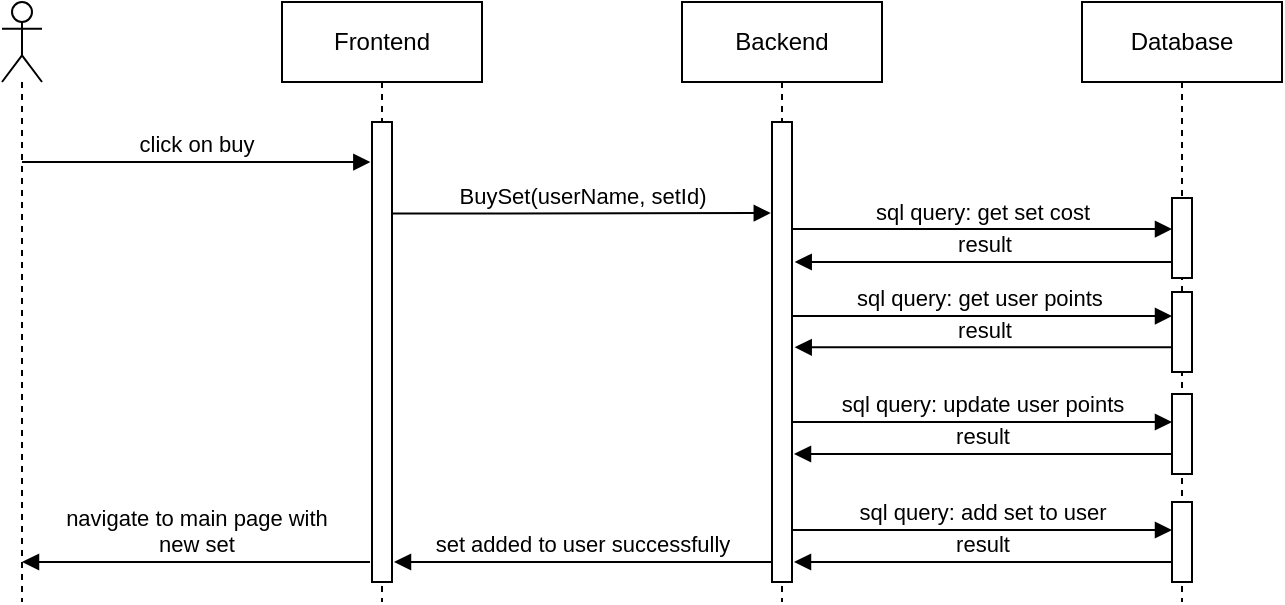 <mxfile version="14.9.9" type="device"><diagram id="tWbaAUSbpsUCn6m85x7y" name="Page-1"><mxGraphModel dx="569" dy="282" grid="1" gridSize="10" guides="1" tooltips="1" connect="1" arrows="1" fold="1" page="1" pageScale="1" pageWidth="1100" pageHeight="850" math="0" shadow="0"><root><mxCell id="0"/><mxCell id="1" parent="0"/><mxCell id="geiPaBiy6xUl0dIw9Itd-1" value="" style="shape=umlLifeline;participant=umlActor;perimeter=lifelinePerimeter;whiteSpace=wrap;html=1;container=1;collapsible=0;recursiveResize=0;verticalAlign=top;spacingTop=36;outlineConnect=0;" vertex="1" parent="1"><mxGeometry x="220" y="260" width="20" height="300" as="geometry"/></mxCell><mxCell id="geiPaBiy6xUl0dIw9Itd-2" value="click on buy" style="html=1;verticalAlign=bottom;endArrow=block;entryX=-0.083;entryY=0.087;entryDx=0;entryDy=0;entryPerimeter=0;" edge="1" parent="geiPaBiy6xUl0dIw9Itd-1" target="geiPaBiy6xUl0dIw9Itd-4"><mxGeometry width="80" relative="1" as="geometry"><mxPoint x="10" y="80" as="sourcePoint"/><mxPoint x="90" y="80" as="targetPoint"/></mxGeometry></mxCell><mxCell id="geiPaBiy6xUl0dIw9Itd-3" value="Frontend" style="shape=umlLifeline;perimeter=lifelinePerimeter;whiteSpace=wrap;html=1;container=1;collapsible=0;recursiveResize=0;outlineConnect=0;" vertex="1" parent="1"><mxGeometry x="360" y="260" width="100" height="300" as="geometry"/></mxCell><mxCell id="geiPaBiy6xUl0dIw9Itd-4" value="" style="html=1;points=[];perimeter=orthogonalPerimeter;" vertex="1" parent="geiPaBiy6xUl0dIw9Itd-3"><mxGeometry x="45" y="60" width="10" height="230" as="geometry"/></mxCell><mxCell id="geiPaBiy6xUl0dIw9Itd-5" value="Backend" style="shape=umlLifeline;perimeter=lifelinePerimeter;whiteSpace=wrap;html=1;container=1;collapsible=0;recursiveResize=0;outlineConnect=0;" vertex="1" parent="1"><mxGeometry x="560" y="260" width="100" height="300" as="geometry"/></mxCell><mxCell id="geiPaBiy6xUl0dIw9Itd-6" value="" style="html=1;points=[];perimeter=orthogonalPerimeter;" vertex="1" parent="geiPaBiy6xUl0dIw9Itd-5"><mxGeometry x="45" y="60" width="10" height="230" as="geometry"/></mxCell><mxCell id="geiPaBiy6xUl0dIw9Itd-7" value="Database" style="shape=umlLifeline;perimeter=lifelinePerimeter;whiteSpace=wrap;html=1;container=1;collapsible=0;recursiveResize=0;outlineConnect=0;" vertex="1" parent="1"><mxGeometry x="760" y="260" width="100" height="300" as="geometry"/></mxCell><mxCell id="geiPaBiy6xUl0dIw9Itd-8" value="" style="html=1;points=[];perimeter=orthogonalPerimeter;" vertex="1" parent="geiPaBiy6xUl0dIw9Itd-7"><mxGeometry x="45" y="98" width="10" height="40" as="geometry"/></mxCell><mxCell id="geiPaBiy6xUl0dIw9Itd-9" value="BuySet(userName, setId)" style="html=1;verticalAlign=bottom;endArrow=block;exitX=1.035;exitY=0.199;exitDx=0;exitDy=0;exitPerimeter=0;entryX=-0.061;entryY=0.198;entryDx=0;entryDy=0;entryPerimeter=0;" edge="1" parent="1" source="geiPaBiy6xUl0dIw9Itd-4" target="geiPaBiy6xUl0dIw9Itd-6"><mxGeometry width="80" relative="1" as="geometry"><mxPoint x="420" y="360" as="sourcePoint"/><mxPoint x="605" y="360.0" as="targetPoint"/></mxGeometry></mxCell><mxCell id="geiPaBiy6xUl0dIw9Itd-10" value="sql query: get set cost" style="html=1;verticalAlign=bottom;endArrow=block;exitX=0.968;exitY=0.272;exitDx=0;exitDy=0;exitPerimeter=0;" edge="1" parent="1"><mxGeometry width="80" relative="1" as="geometry"><mxPoint x="614.68" y="373.56" as="sourcePoint"/><mxPoint x="805" y="373.56" as="targetPoint"/></mxGeometry></mxCell><mxCell id="geiPaBiy6xUl0dIw9Itd-11" value="result" style="html=1;verticalAlign=bottom;endArrow=block;exitX=-0.036;exitY=0.834;exitDx=0;exitDy=0;exitPerimeter=0;" edge="1" parent="1"><mxGeometry width="80" relative="1" as="geometry"><mxPoint x="804.64" y="486.04" as="sourcePoint"/><mxPoint x="616" y="486.0" as="targetPoint"/><Array as="points"><mxPoint x="616" y="486"/></Array></mxGeometry></mxCell><mxCell id="geiPaBiy6xUl0dIw9Itd-12" value="set added to user successfully" style="html=1;verticalAlign=bottom;endArrow=block;exitX=-0.036;exitY=0.834;exitDx=0;exitDy=0;exitPerimeter=0;" edge="1" parent="1"><mxGeometry width="80" relative="1" as="geometry"><mxPoint x="604.64" y="540.04" as="sourcePoint"/><mxPoint x="416" y="540" as="targetPoint"/><Array as="points"><mxPoint x="416" y="540"/></Array></mxGeometry></mxCell><mxCell id="geiPaBiy6xUl0dIw9Itd-13" value="navigate to main page with&lt;br&gt;new set" style="html=1;verticalAlign=bottom;endArrow=block;" edge="1" parent="1"><mxGeometry width="80" relative="1" as="geometry"><mxPoint x="404" y="540" as="sourcePoint"/><mxPoint x="230" y="540.0" as="targetPoint"/><Array as="points"><mxPoint x="230" y="540"/></Array></mxGeometry></mxCell><mxCell id="geiPaBiy6xUl0dIw9Itd-15" value="" style="html=1;points=[];perimeter=orthogonalPerimeter;" vertex="1" parent="1"><mxGeometry x="805" y="405" width="10" height="40" as="geometry"/></mxCell><mxCell id="geiPaBiy6xUl0dIw9Itd-16" value="" style="html=1;points=[];perimeter=orthogonalPerimeter;" vertex="1" parent="1"><mxGeometry x="805" y="456" width="10" height="40" as="geometry"/></mxCell><mxCell id="geiPaBiy6xUl0dIw9Itd-17" value="result" style="html=1;verticalAlign=bottom;endArrow=block;exitX=-0.036;exitY=0.834;exitDx=0;exitDy=0;exitPerimeter=0;" edge="1" parent="1"><mxGeometry width="80" relative="1" as="geometry"><mxPoint x="805.0" y="390.04" as="sourcePoint"/><mxPoint x="616.36" y="390.0" as="targetPoint"/><Array as="points"><mxPoint x="616.36" y="390"/></Array></mxGeometry></mxCell><mxCell id="geiPaBiy6xUl0dIw9Itd-19" value="sql query: get user points&amp;nbsp;" style="html=1;verticalAlign=bottom;endArrow=block;exitX=0.968;exitY=0.272;exitDx=0;exitDy=0;exitPerimeter=0;" edge="1" parent="1"><mxGeometry width="80" relative="1" as="geometry"><mxPoint x="614.68" y="417.03" as="sourcePoint"/><mxPoint x="805" y="417.03" as="targetPoint"/></mxGeometry></mxCell><mxCell id="geiPaBiy6xUl0dIw9Itd-20" value="result" style="html=1;verticalAlign=bottom;endArrow=block;exitX=-0.036;exitY=0.834;exitDx=0;exitDy=0;exitPerimeter=0;" edge="1" parent="1"><mxGeometry width="80" relative="1" as="geometry"><mxPoint x="805" y="432.67" as="sourcePoint"/><mxPoint x="616.36" y="432.63" as="targetPoint"/><Array as="points"><mxPoint x="616.36" y="432.63"/></Array></mxGeometry></mxCell><mxCell id="geiPaBiy6xUl0dIw9Itd-21" value="sql query: update user points" style="html=1;verticalAlign=bottom;endArrow=block;exitX=0.968;exitY=0.272;exitDx=0;exitDy=0;exitPerimeter=0;" edge="1" parent="1"><mxGeometry width="80" relative="1" as="geometry"><mxPoint x="614.68" y="470" as="sourcePoint"/><mxPoint x="805" y="470" as="targetPoint"/></mxGeometry></mxCell><mxCell id="geiPaBiy6xUl0dIw9Itd-22" value="result" style="html=1;verticalAlign=bottom;endArrow=block;exitX=-0.036;exitY=0.834;exitDx=0;exitDy=0;exitPerimeter=0;" edge="1" parent="1"><mxGeometry width="80" relative="1" as="geometry"><mxPoint x="804.64" y="540.04" as="sourcePoint"/><mxPoint x="616" y="540.0" as="targetPoint"/><Array as="points"><mxPoint x="616" y="540"/></Array></mxGeometry></mxCell><mxCell id="geiPaBiy6xUl0dIw9Itd-23" value="" style="html=1;points=[];perimeter=orthogonalPerimeter;" vertex="1" parent="1"><mxGeometry x="805" y="510" width="10" height="40" as="geometry"/></mxCell><mxCell id="geiPaBiy6xUl0dIw9Itd-24" value="sql query: add set to user" style="html=1;verticalAlign=bottom;endArrow=block;exitX=0.968;exitY=0.272;exitDx=0;exitDy=0;exitPerimeter=0;" edge="1" parent="1"><mxGeometry width="80" relative="1" as="geometry"><mxPoint x="614.68" y="524" as="sourcePoint"/><mxPoint x="805" y="524" as="targetPoint"/></mxGeometry></mxCell></root></mxGraphModel></diagram></mxfile>